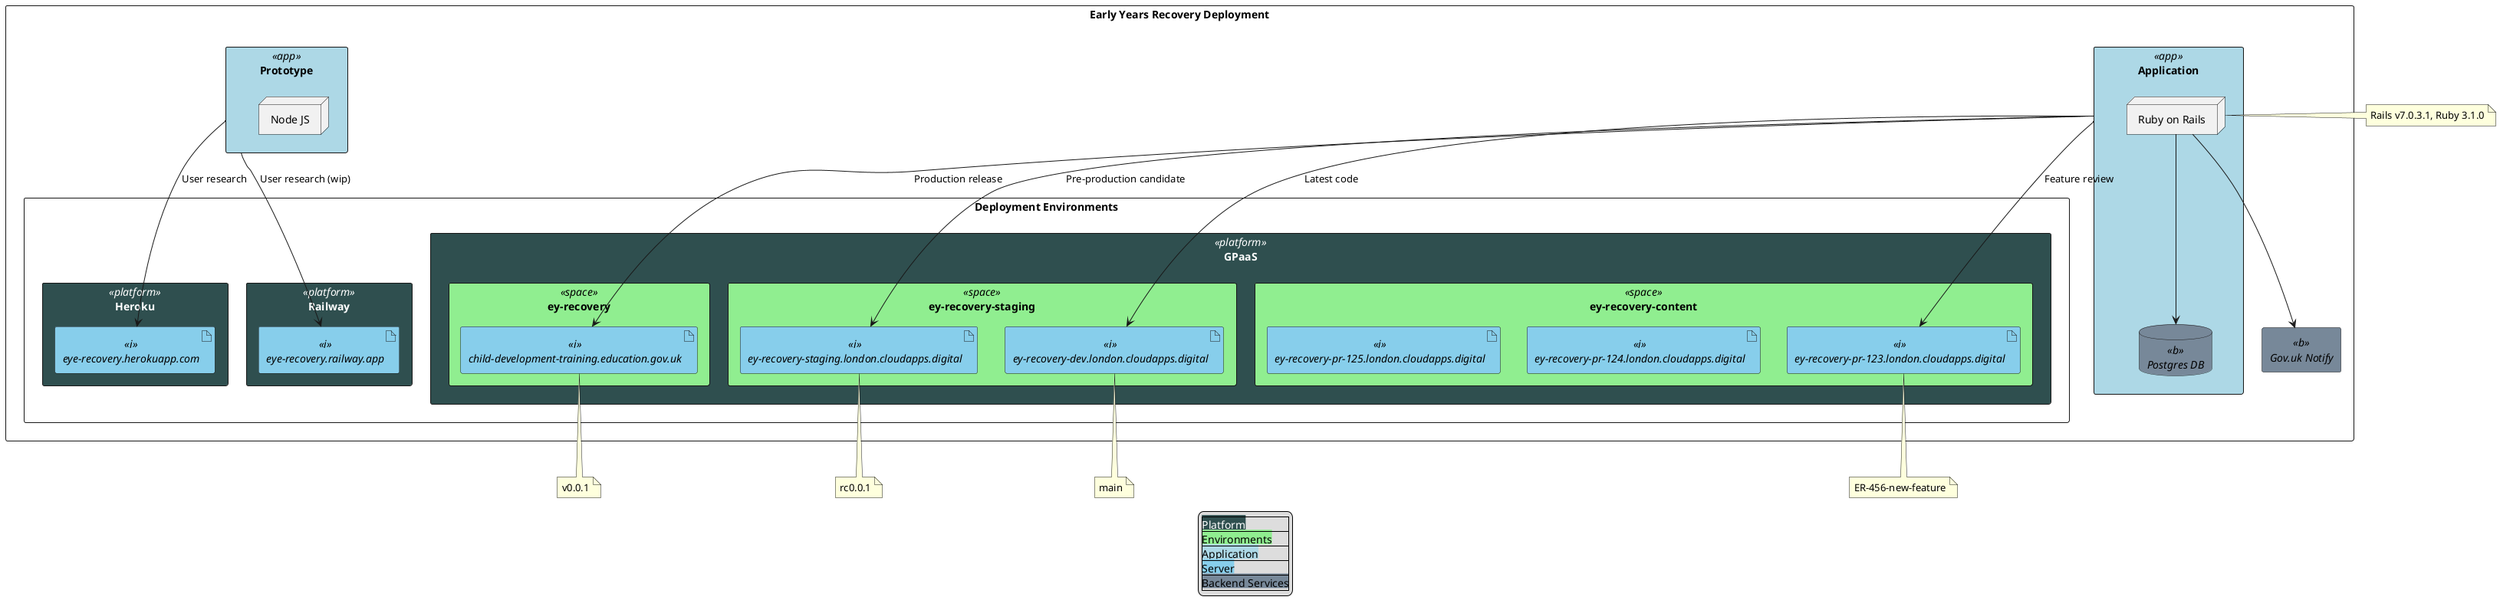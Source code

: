 @startuml
' custom themes
' !theme sketchy-outline

' make <<style>> invisible
' hide stereotype


<style>
  .app {
    BackgroundColor LightBlue
  }
  .platform {
    BackgroundColor DarkSlateGray
    FontColor White
  }
  .space {
    BackgroundColor LightGreen
  }
  ' <<i>>
  .i {
    BackgroundColor SkyBlue
    FontStyle italic
  }
  ' <<b>>
  .b {
    BackgroundColor LightSlateGray
    FontStyle italic
  }
}
</style>

' Legend colours need to be updated manually
legend
|<back:DarkSlateGray><color:White>Platform|
|<back:LightGreen>Environments|
|<back:LightBlue>Application|
|<back:SkyBlue>Server|
|<back:LightSlateGrey>Backend Services|
endlegend


' DataAccess - [First Component]
' [First Component] ..> HTTP : use

' [Component] as C

' note top of C: A top note


rectangle "Early Years Recovery Deployment" {
  rectangle "Application" as app <<app>> {
    node "Ruby on Rails" as rails
    database "Postgres DB" as postgres <<b>>
  }

  rectangle "Prototype" as prototype <<app>> {
    node "Node JS"
  }

  rectangle "Gov.uk Notify" as notify <<b>>

  rectangle "Deployment Environments" {
    rectangle "Heroku" <<platform>> {
      artifact "eye-recovery.herokuapp.com" as UR <<i>>
    }

    rectangle "Railway" <<platform>> {
      artifact "eye-recovery.railway.app" as URnew <<i>>
    }

    rectangle "GPaaS" as cf <<platform>> {
      rectangle "ey-recovery" as prod <<space>> {
        artifact "child-development-training.education.gov.uk" as v1 <<i>>
      }

      rectangle "ey-recovery-staging" as preprod <<space>> {
        artifact "ey-recovery-staging.london.cloudapps.digital" as rc1 <<i>>
        artifact "ey-recovery-dev.london.cloudapps.digital" as main <<i>>
      }

      ' artifact or node? or device?
      rectangle "ey-recovery-content" as feature <<space>> {
        artifact "ey-recovery-pr-123.london.cloudapps.digital" as 123 <<i>>
        artifact "ey-recovery-pr-124.london.cloudapps.digital" as 124 <<i>>
        artifact "ey-recovery-pr-125.london.cloudapps.digital" as 125 <<i>>
      }
    }
  }
}

' https://plantuml.com/creole
note right of rails: Rails v7.0.3.1, Ruby 3.1.0

note bottom of main: main
note bottom of 123: ER-456-new-feature
note bottom of rc1: rc0.0.1
note bottom of v1: v0.0.1

' note bottom of v1
' foo
' endnote

' [[https://child-development-training.education.gov.uk]]

rails --> postgres
rails --> notify

prototype --> UR: User research
prototype --> URnew: User research (wip)

app --> main: Latest code
app --> 123: Feature review
app --> rc1: Pre-production candidate
app --> v1: Production release

@enduml